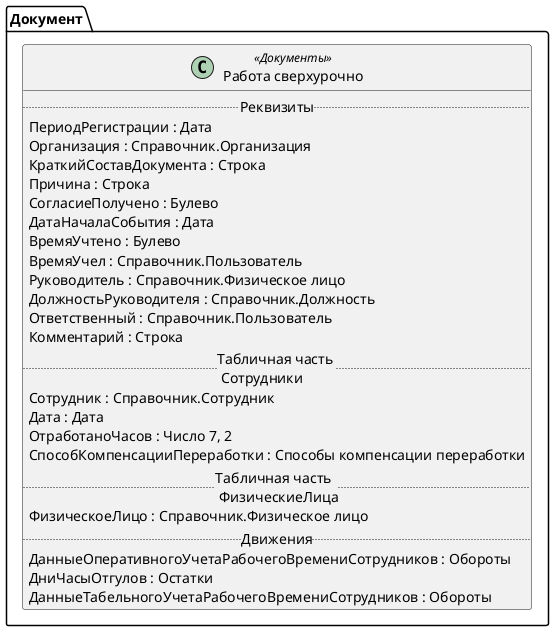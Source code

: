 ﻿@startuml РаботаСверхурочно
'!include templates.wsd
'..\include templates.wsd
class Документ.РаботаСверхурочно as "Работа сверхурочно" <<Документы>>
{
..Реквизиты..
ПериодРегистрации : Дата
Организация : Справочник.Организация
КраткийСоставДокумента : Строка
Причина : Строка
СогласиеПолучено : Булево
ДатаНачалаСобытия : Дата
ВремяУчтено : Булево
ВремяУчел : Справочник.Пользователь
Руководитель : Справочник.Физическое лицо
ДолжностьРуководителя : Справочник.Должность
Ответственный : Справочник.Пользователь
Комментарий : Строка
..Табличная часть \n Сотрудники..
Сотрудник : Справочник.Сотрудник
Дата : Дата
ОтработаноЧасов : Число 7, 2
СпособКомпенсацииПереработки : Способы компенсации переработки
..Табличная часть \n ФизическиеЛица..
ФизическоеЛицо : Справочник.Физическое лицо
..Движения..
ДанныеОперативногоУчетаРабочегоВремениСотрудников : Обороты
ДниЧасыОтгулов : Остатки
ДанныеТабельногоУчетаРабочегоВремениСотрудников : Обороты
}
@enduml
